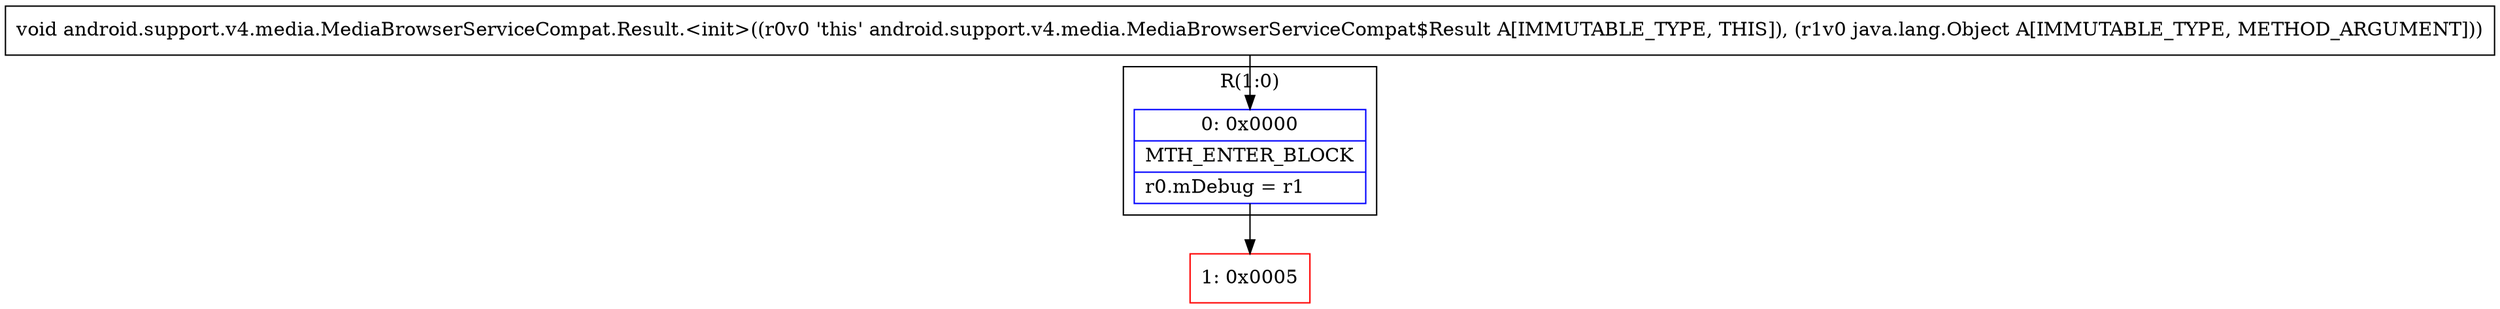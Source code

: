 digraph "CFG forandroid.support.v4.media.MediaBrowserServiceCompat.Result.\<init\>(Ljava\/lang\/Object;)V" {
subgraph cluster_Region_405600254 {
label = "R(1:0)";
node [shape=record,color=blue];
Node_0 [shape=record,label="{0\:\ 0x0000|MTH_ENTER_BLOCK\l|r0.mDebug = r1\l}"];
}
Node_1 [shape=record,color=red,label="{1\:\ 0x0005}"];
MethodNode[shape=record,label="{void android.support.v4.media.MediaBrowserServiceCompat.Result.\<init\>((r0v0 'this' android.support.v4.media.MediaBrowserServiceCompat$Result A[IMMUTABLE_TYPE, THIS]), (r1v0 java.lang.Object A[IMMUTABLE_TYPE, METHOD_ARGUMENT])) }"];
MethodNode -> Node_0;
Node_0 -> Node_1;
}

